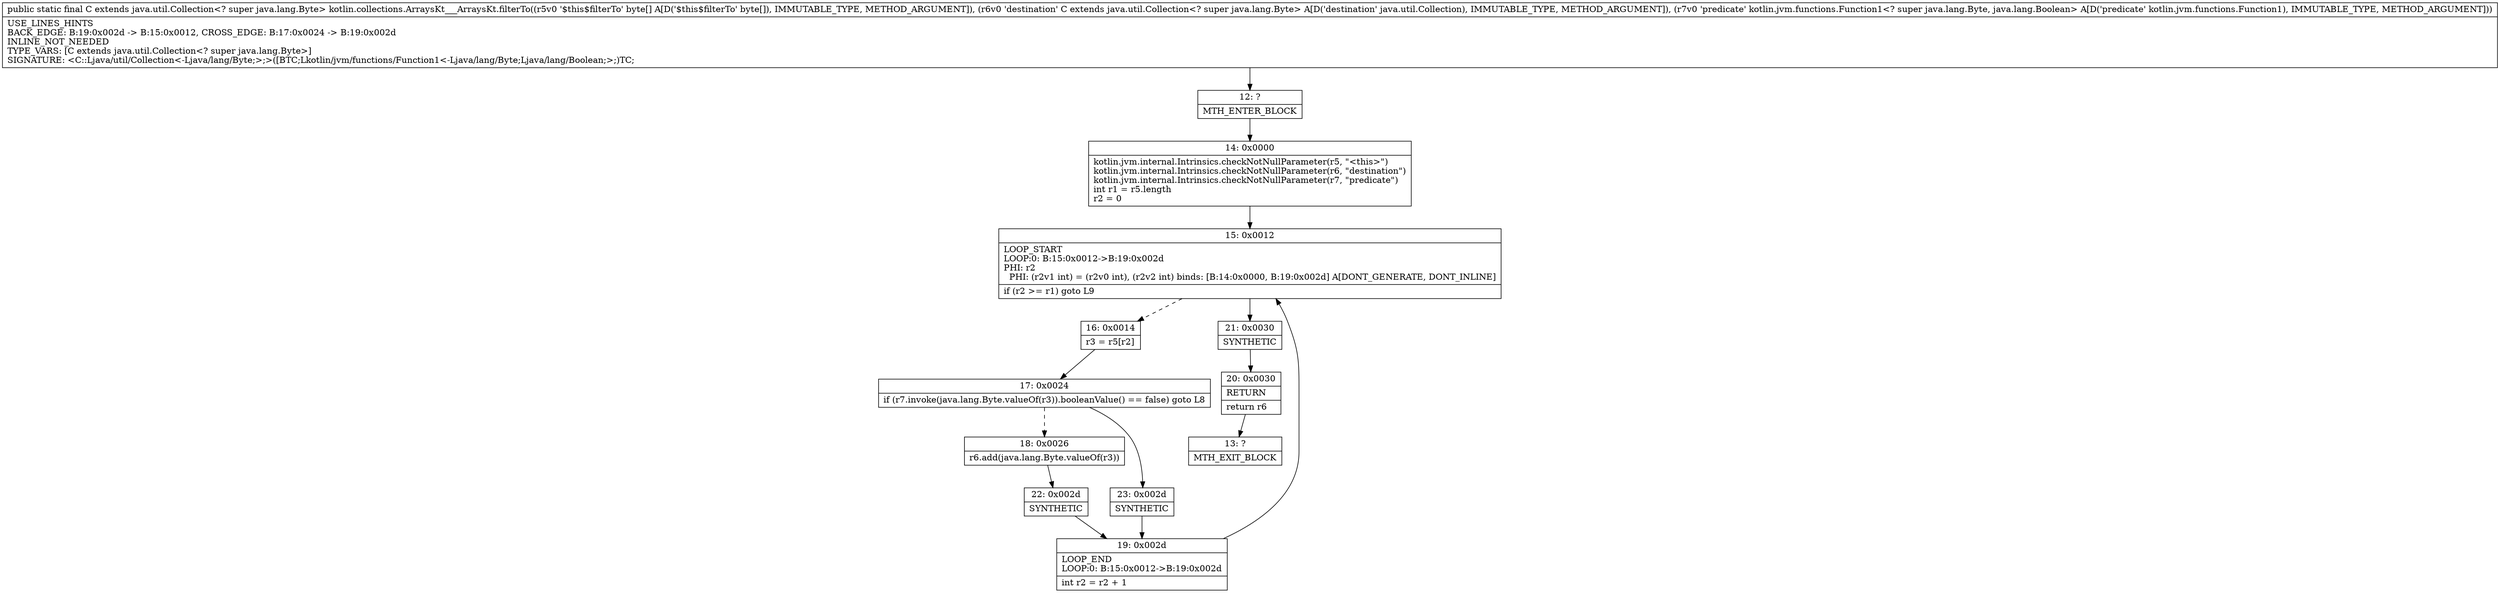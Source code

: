 digraph "CFG forkotlin.collections.ArraysKt___ArraysKt.filterTo([BLjava\/util\/Collection;Lkotlin\/jvm\/functions\/Function1;)Ljava\/util\/Collection;" {
Node_12 [shape=record,label="{12\:\ ?|MTH_ENTER_BLOCK\l}"];
Node_14 [shape=record,label="{14\:\ 0x0000|kotlin.jvm.internal.Intrinsics.checkNotNullParameter(r5, \"\<this\>\")\lkotlin.jvm.internal.Intrinsics.checkNotNullParameter(r6, \"destination\")\lkotlin.jvm.internal.Intrinsics.checkNotNullParameter(r7, \"predicate\")\lint r1 = r5.length\lr2 = 0\l}"];
Node_15 [shape=record,label="{15\:\ 0x0012|LOOP_START\lLOOP:0: B:15:0x0012\-\>B:19:0x002d\lPHI: r2 \l  PHI: (r2v1 int) = (r2v0 int), (r2v2 int) binds: [B:14:0x0000, B:19:0x002d] A[DONT_GENERATE, DONT_INLINE]\l|if (r2 \>= r1) goto L9\l}"];
Node_16 [shape=record,label="{16\:\ 0x0014|r3 = r5[r2]\l}"];
Node_17 [shape=record,label="{17\:\ 0x0024|if (r7.invoke(java.lang.Byte.valueOf(r3)).booleanValue() == false) goto L8\l}"];
Node_18 [shape=record,label="{18\:\ 0x0026|r6.add(java.lang.Byte.valueOf(r3))\l}"];
Node_22 [shape=record,label="{22\:\ 0x002d|SYNTHETIC\l}"];
Node_19 [shape=record,label="{19\:\ 0x002d|LOOP_END\lLOOP:0: B:15:0x0012\-\>B:19:0x002d\l|int r2 = r2 + 1\l}"];
Node_23 [shape=record,label="{23\:\ 0x002d|SYNTHETIC\l}"];
Node_21 [shape=record,label="{21\:\ 0x0030|SYNTHETIC\l}"];
Node_20 [shape=record,label="{20\:\ 0x0030|RETURN\l|return r6\l}"];
Node_13 [shape=record,label="{13\:\ ?|MTH_EXIT_BLOCK\l}"];
MethodNode[shape=record,label="{public static final C extends java.util.Collection\<? super java.lang.Byte\> kotlin.collections.ArraysKt___ArraysKt.filterTo((r5v0 '$this$filterTo' byte[] A[D('$this$filterTo' byte[]), IMMUTABLE_TYPE, METHOD_ARGUMENT]), (r6v0 'destination' C extends java.util.Collection\<? super java.lang.Byte\> A[D('destination' java.util.Collection), IMMUTABLE_TYPE, METHOD_ARGUMENT]), (r7v0 'predicate' kotlin.jvm.functions.Function1\<? super java.lang.Byte, java.lang.Boolean\> A[D('predicate' kotlin.jvm.functions.Function1), IMMUTABLE_TYPE, METHOD_ARGUMENT]))  | USE_LINES_HINTS\lBACK_EDGE: B:19:0x002d \-\> B:15:0x0012, CROSS_EDGE: B:17:0x0024 \-\> B:19:0x002d\lINLINE_NOT_NEEDED\lTYPE_VARS: [C extends java.util.Collection\<? super java.lang.Byte\>]\lSIGNATURE: \<C::Ljava\/util\/Collection\<\-Ljava\/lang\/Byte;\>;\>([BTC;Lkotlin\/jvm\/functions\/Function1\<\-Ljava\/lang\/Byte;Ljava\/lang\/Boolean;\>;)TC;\l}"];
MethodNode -> Node_12;Node_12 -> Node_14;
Node_14 -> Node_15;
Node_15 -> Node_16[style=dashed];
Node_15 -> Node_21;
Node_16 -> Node_17;
Node_17 -> Node_18[style=dashed];
Node_17 -> Node_23;
Node_18 -> Node_22;
Node_22 -> Node_19;
Node_19 -> Node_15;
Node_23 -> Node_19;
Node_21 -> Node_20;
Node_20 -> Node_13;
}

